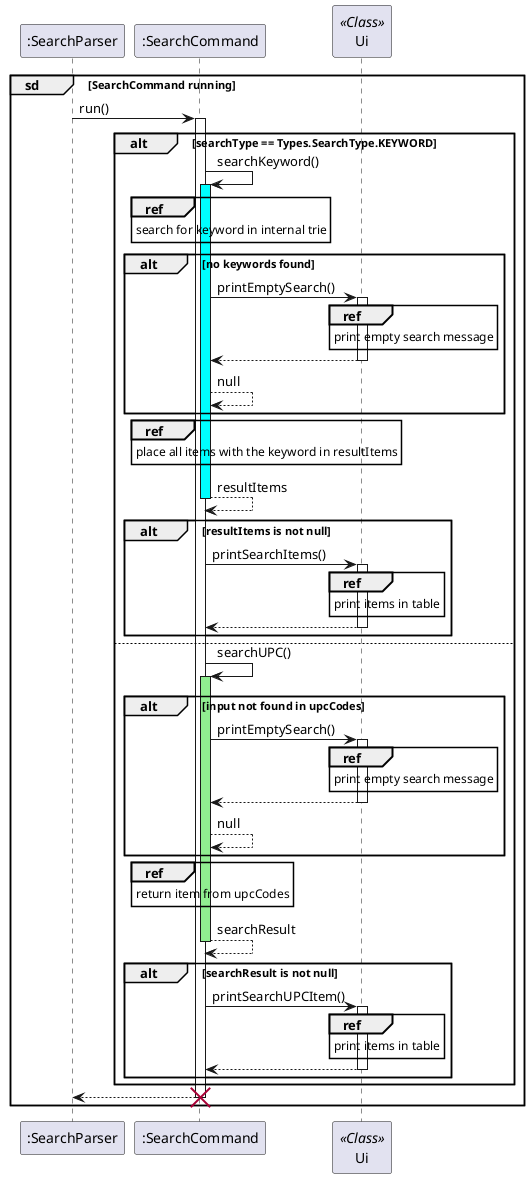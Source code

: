 @startuml
'https://plantuml.com/sequence-diagram
participant ":SearchParser"

group sd [SearchCommand running]
    ":SearchParser" -> ":SearchCommand": run()
    activate ":SearchCommand"
    participant ":SearchCommand"
    participant Ui << Class >>
    alt searchType == Types.SearchType.KEYWORD
        ":SearchCommand" -> ":SearchCommand": searchKeyword()
        activate ":SearchCommand" #cyan
        ref over ":SearchCommand"
            search for keyword in internal trie
        end ref
        alt no keywords found
            ":SearchCommand" -> Ui: printEmptySearch()
            activate Ui
            ref over Ui
                print empty search message
            end ref
            return
            ":SearchCommand" --> ":SearchCommand": null
        end
        ref over ":SearchCommand"
            place all items with the keyword in resultItems
        end ref
        return resultItems
        alt resultItems is not null
            ":SearchCommand" -> Ui: printSearchItems()
            activate Ui
            ref over Ui
                print items in table
            end ref
            return
        end
    else
        ":SearchCommand" -> ":SearchCommand": searchUPC()
        activate ":SearchCommand" #lightgreen
        alt input not found in upcCodes
            ":SearchCommand" -> Ui: printEmptySearch()
            activate Ui
            ref over Ui
                print empty search message
            end ref
            return
            ":SearchCommand" --> ":SearchCommand": null
        end
        ref over ":SearchCommand"
            return item from upcCodes
        end ref
        return searchResult
        alt searchResult is not null
            ":SearchCommand" -> Ui: printSearchUPCItem()
            activate Ui
            ref over Ui
                print items in table
            end ref
            return
        end
    end
    return
    deactivate ":SearchCommand"
    destroy ":SearchCommand"
end
@enduml
